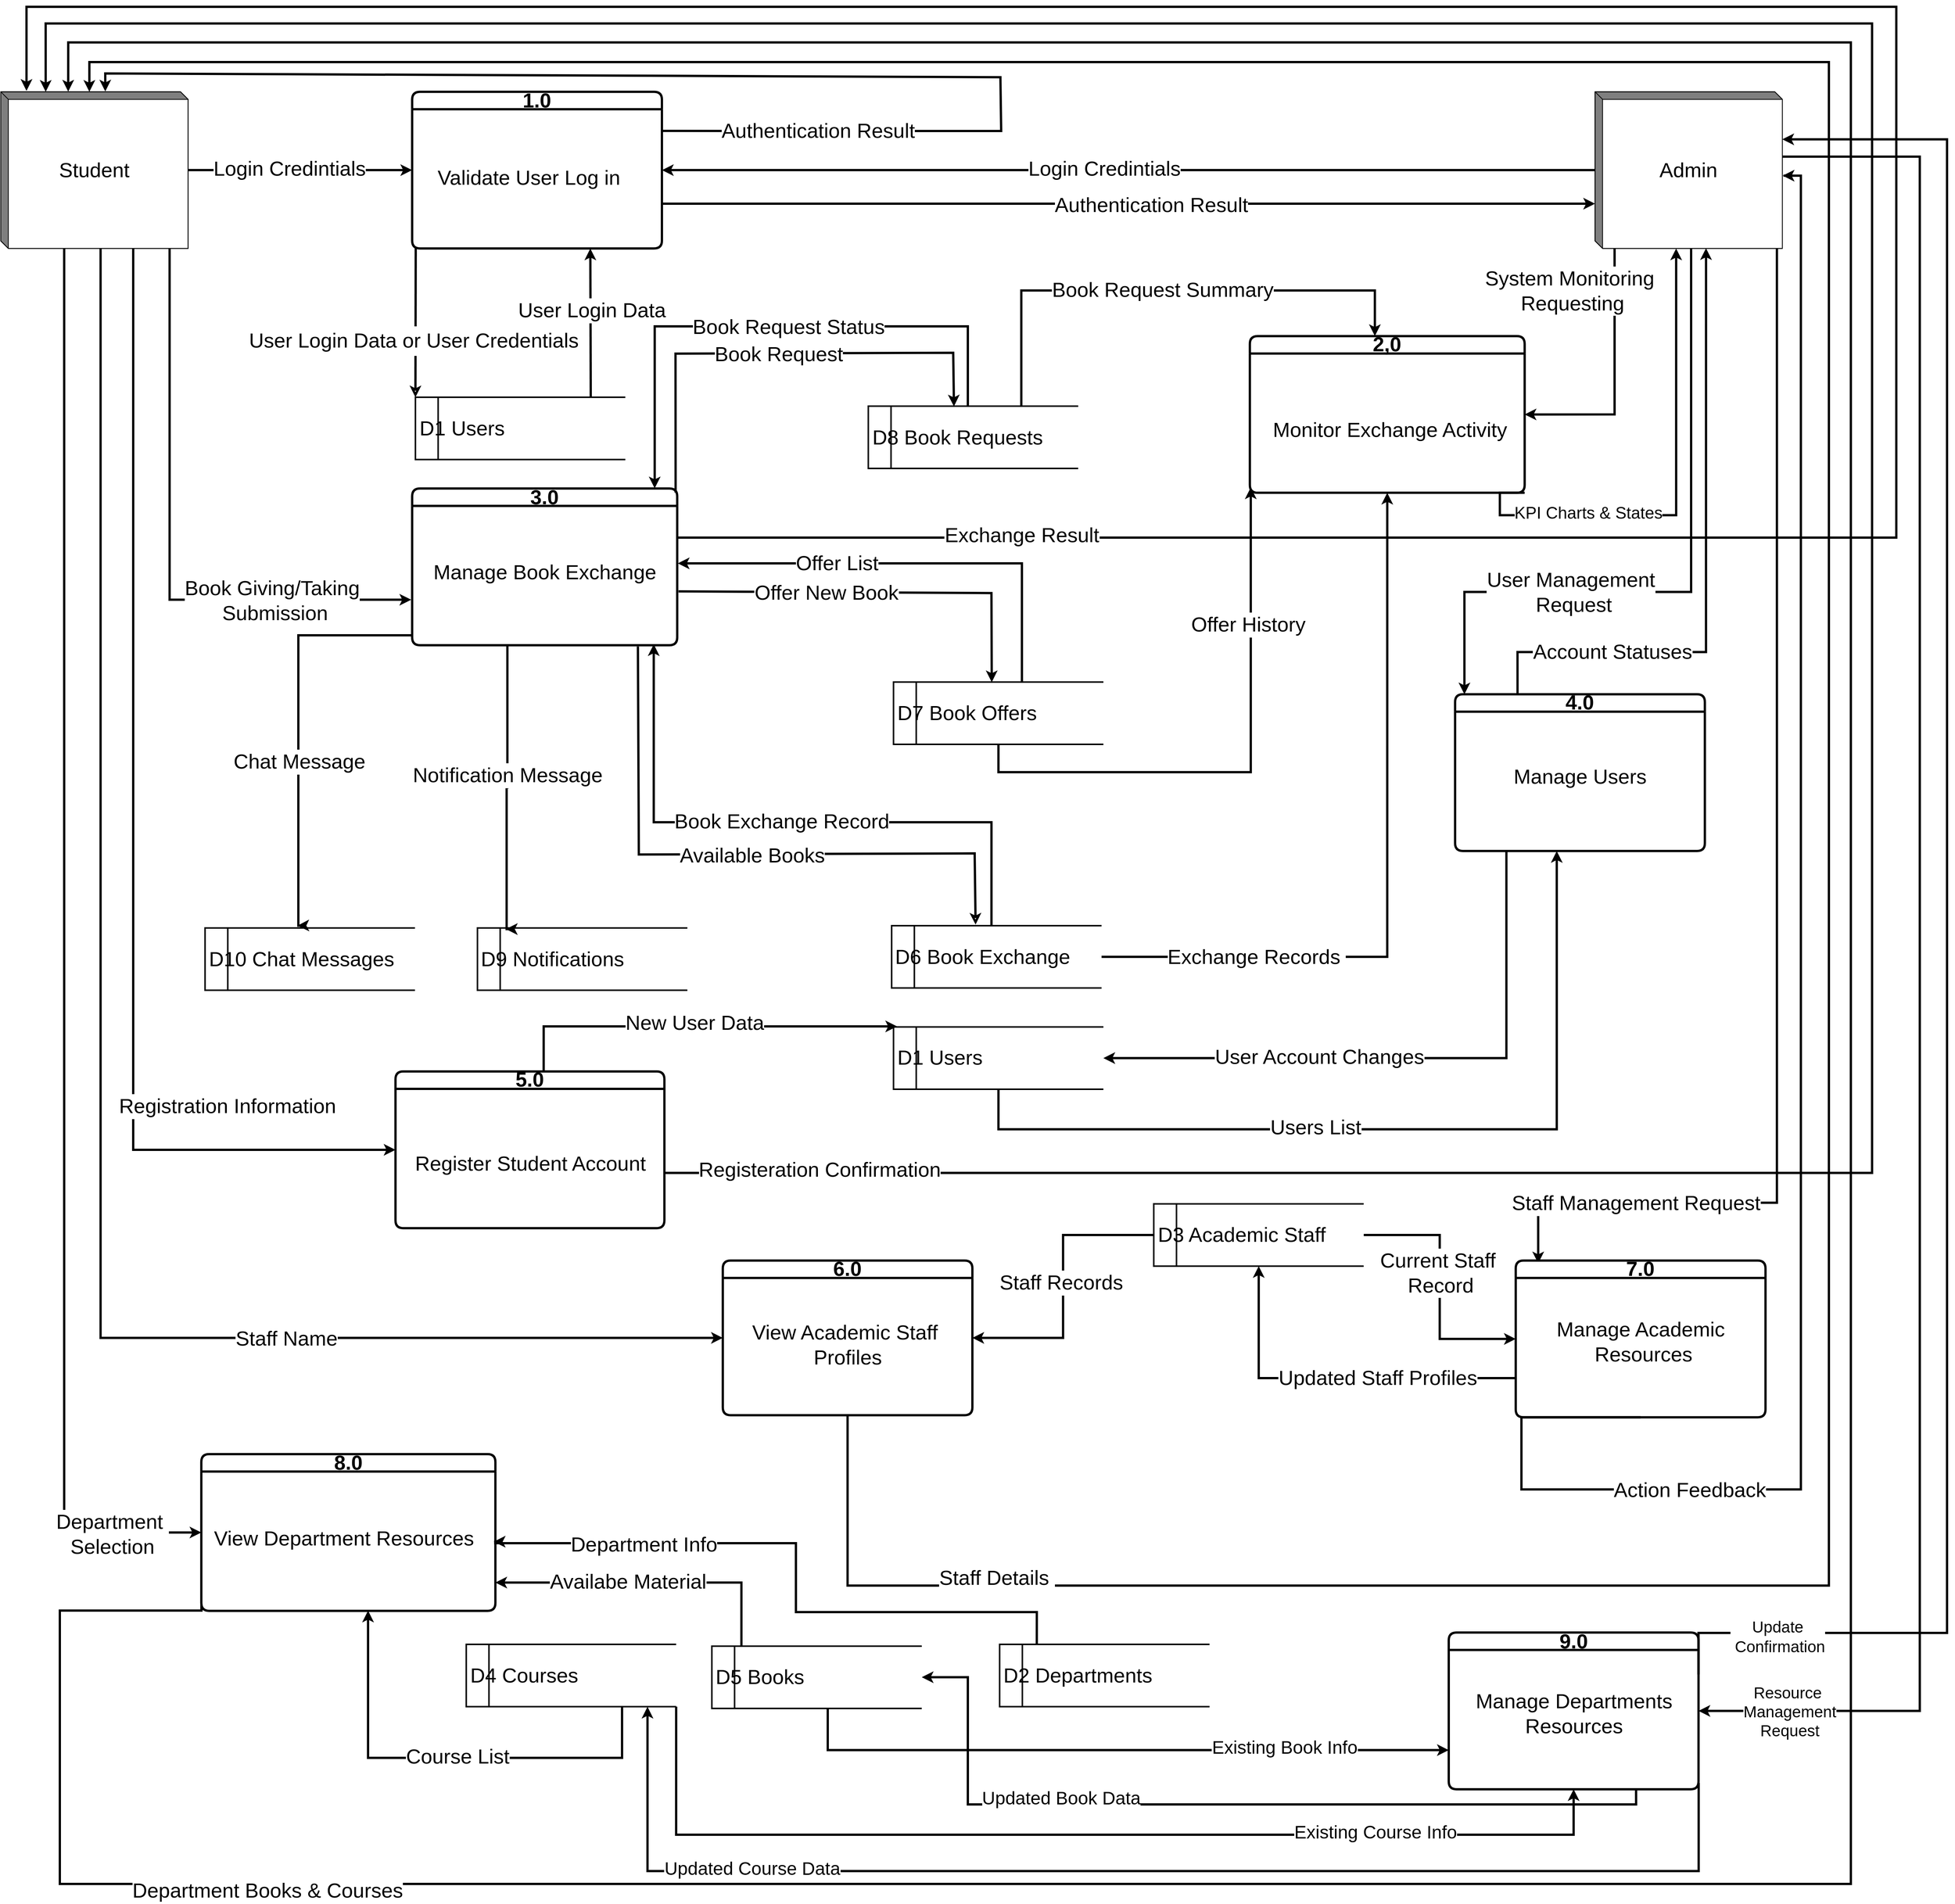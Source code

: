 <mxfile version="26.2.2">
  <diagram name="Page-1" id="icdh6pX9APepNNFhdhNa">
    <mxGraphModel dx="2856" dy="2947" grid="0" gridSize="10" guides="1" tooltips="1" connect="1" arrows="1" fold="1" page="1" pageScale="1" pageWidth="827" pageHeight="1169" math="0" shadow="0">
      <root>
        <mxCell id="0" />
        <mxCell id="1" parent="0" />
        <mxCell id="13" value="D1 Users" style="shape=mxgraph.dfd.dataStoreID;whiteSpace=wrap;html=1;fontSize=27;strokeWidth=2;dashed=0;align=left;spacingLeft=3;points=[[0,0],[0.5,0],[1,0],[0,0.5],[1,0.5],[0,1],[0.5,1],[1,1]];labelPadding=-90;direction=east;noLabel=0;overflow=visible;fillOpacity=100;portConstraint=east;metaEdit=0;" parent="1" vertex="1">
          <mxGeometry x="547.566" y="501.653" width="277.156" height="82.276" as="geometry" />
        </mxCell>
        <mxCell id="14" value="D2 Departments" style="shape=mxgraph.dfd.dataStoreID;whiteSpace=wrap;html=1;fontSize=27;strokeWidth=2;dashed=0;align=left;spacingLeft=3;points=[[0,0],[0.5,0],[1,0],[0,0.5],[1,0.5],[0,1],[0.5,1],[1,1]];labelPadding=-90;direction=east;noLabel=0;overflow=visible;fillOpacity=100;portConstraint=east;metaEdit=0;" parent="1" vertex="1">
          <mxGeometry x="1319.001" y="2148.627" width="277.156" height="82.276" as="geometry" />
        </mxCell>
        <mxCell id="DdZt1cwlgyV9_247WWNm-154" style="edgeStyle=orthogonalEdgeStyle;rounded=0;orthogonalLoop=1;jettySize=auto;html=1;entryX=0;entryY=0.5;entryDx=0;entryDy=0;strokeWidth=3;fontSize=27;" parent="1" source="15" target="10" edge="1">
          <mxGeometry relative="1" as="geometry" />
        </mxCell>
        <mxCell id="DdZt1cwlgyV9_247WWNm-155" value="&lt;font&gt;Current Staff&amp;nbsp;&lt;/font&gt;&lt;div&gt;&lt;font&gt;Record&lt;/font&gt;&lt;/div&gt;" style="edgeLabel;html=1;align=center;verticalAlign=middle;resizable=0;points=[];fontSize=27;" parent="DdZt1cwlgyV9_247WWNm-154" vertex="1" connectable="0">
          <mxGeometry x="-0.109" y="1" relative="1" as="geometry">
            <mxPoint as="offset" />
          </mxGeometry>
        </mxCell>
        <mxCell id="15" value="D3 Academic Staff" style="shape=mxgraph.dfd.dataStoreID;whiteSpace=wrap;html=1;fontSize=27;strokeWidth=2;dashed=0;align=left;spacingLeft=3;points=[[0,0],[0.5,0],[1,0],[0,0.5],[1,0.5],[0,1],[0.5,1],[1,1]];labelPadding=-90;direction=east;noLabel=0;overflow=visible;fillOpacity=100;portConstraint=east;metaEdit=0;" parent="1" vertex="1">
          <mxGeometry x="1522.515" y="1566.821" width="277.156" height="82.276" as="geometry" />
        </mxCell>
        <mxCell id="DdZt1cwlgyV9_247WWNm-175" style="edgeStyle=orthogonalEdgeStyle;rounded=0;orthogonalLoop=1;jettySize=auto;html=1;strokeWidth=3;fontSize=27;" parent="1" source="16" edge="1">
          <mxGeometry relative="1" as="geometry">
            <mxPoint x="485" y="2104" as="targetPoint" />
            <Array as="points">
              <mxPoint x="820.382" y="2298.493" />
              <mxPoint x="484.099" y="2298.493" />
            </Array>
          </mxGeometry>
        </mxCell>
        <mxCell id="DdZt1cwlgyV9_247WWNm-176" value="&lt;font&gt;Course List&lt;/font&gt;" style="edgeLabel;html=1;align=center;verticalAlign=middle;resizable=0;points=[];fontSize=27;" parent="DdZt1cwlgyV9_247WWNm-175" vertex="1" connectable="0">
          <mxGeometry x="-0.06" y="4" relative="1" as="geometry">
            <mxPoint x="-4" y="-6" as="offset" />
          </mxGeometry>
        </mxCell>
        <mxCell id="JcgZLlPzzMyNagXR-Yxn-27" style="edgeStyle=orthogonalEdgeStyle;rounded=0;orthogonalLoop=1;jettySize=auto;html=1;exitX=1;exitY=1;exitDx=0;exitDy=0;entryX=0.5;entryY=1;entryDx=0;entryDy=0;strokeWidth=3;" edge="1" parent="1" source="16" target="JcgZLlPzzMyNagXR-Yxn-17">
          <mxGeometry relative="1" as="geometry">
            <Array as="points">
              <mxPoint x="892" y="2400" />
              <mxPoint x="2077" y="2400" />
            </Array>
          </mxGeometry>
        </mxCell>
        <mxCell id="JcgZLlPzzMyNagXR-Yxn-29" value="&lt;font style=&quot;font-size: 24px;&quot;&gt;Existing Course Info&lt;/font&gt;" style="edgeLabel;html=1;align=center;verticalAlign=middle;resizable=0;points=[];" vertex="1" connectable="0" parent="JcgZLlPzzMyNagXR-Yxn-27">
          <mxGeometry x="0.544" y="3" relative="1" as="geometry">
            <mxPoint as="offset" />
          </mxGeometry>
        </mxCell>
        <mxCell id="16" value="D4 Courses" style="shape=mxgraph.dfd.dataStoreID;whiteSpace=wrap;html=1;fontSize=27;strokeWidth=2;dashed=0;align=left;spacingLeft=3;points=[[0,0],[0.5,0],[1,0],[0,0.5],[1,0.5],[0,1],[0.5,1],[1,1]];labelPadding=-90;direction=east;noLabel=0;overflow=visible;fillOpacity=100;portConstraint=east;metaEdit=0;" parent="1" vertex="1">
          <mxGeometry x="614.675" y="2148.63" width="277.156" height="82.276" as="geometry" />
        </mxCell>
        <mxCell id="JcgZLlPzzMyNagXR-Yxn-25" style="edgeStyle=orthogonalEdgeStyle;rounded=0;orthogonalLoop=1;jettySize=auto;html=1;entryX=0;entryY=0.75;entryDx=0;entryDy=0;strokeWidth=3;" edge="1" parent="1" source="17" target="JcgZLlPzzMyNagXR-Yxn-17">
          <mxGeometry relative="1" as="geometry">
            <Array as="points">
              <mxPoint x="1092" y="2288" />
            </Array>
          </mxGeometry>
        </mxCell>
        <mxCell id="JcgZLlPzzMyNagXR-Yxn-30" value="&lt;font style=&quot;font-size: 24px;&quot;&gt;Existing Book Info&lt;/font&gt;" style="edgeLabel;html=1;align=center;verticalAlign=middle;resizable=0;points=[];" vertex="1" connectable="0" parent="JcgZLlPzzMyNagXR-Yxn-25">
          <mxGeometry x="0.504" y="3" relative="1" as="geometry">
            <mxPoint as="offset" />
          </mxGeometry>
        </mxCell>
        <mxCell id="17" value="D5 Books" style="shape=mxgraph.dfd.dataStoreID;whiteSpace=wrap;html=1;fontSize=27;strokeWidth=2;dashed=0;align=left;spacingLeft=3;points=[[0,0],[0.5,0],[1,0],[0,0.5],[1,0.5],[0,1],[0.5,1],[1,1]];labelPadding=-90;direction=east;noLabel=0;overflow=visible;fillOpacity=100;portConstraint=east;metaEdit=0;" parent="1" vertex="1">
          <mxGeometry x="939.003" y="2151.0" width="277.156" height="82.276" as="geometry" />
        </mxCell>
        <mxCell id="myy8Ru6dyto0Jvm3p5WP-34" value="D9 Notifications" style="shape=mxgraph.dfd.dataStoreID;whiteSpace=wrap;html=1;fontSize=27;strokeWidth=2;dashed=0;align=left;spacingLeft=3;points=[[0,0],[0.5,0],[1,0],[0,0.5],[1,0.5],[0,1],[0.5,1],[1,1]];labelPadding=-90;direction=east;noLabel=0;overflow=visible;fillOpacity=100;portConstraint=east;metaEdit=0;" parent="1" vertex="1">
          <mxGeometry x="629.457" y="1202.465" width="277.156" height="82.276" as="geometry" />
        </mxCell>
        <mxCell id="DdZt1cwlgyV9_247WWNm-74" style="edgeStyle=orthogonalEdgeStyle;rounded=0;orthogonalLoop=1;jettySize=auto;html=1;strokeWidth=3;fontSize=27;" parent="1" source="myy8Ru6dyto0Jvm3p5WP-35" edge="1">
          <mxGeometry relative="1" as="geometry">
            <mxPoint x="1650.618" y="620.659" as="targetPoint" />
            <Array as="points">
              <mxPoint x="1318.031" y="996.776" />
              <mxPoint x="1650.618" y="996.776" />
              <mxPoint x="1650.618" y="628.005" />
            </Array>
          </mxGeometry>
        </mxCell>
        <mxCell id="DdZt1cwlgyV9_247WWNm-121" value="&lt;font&gt;Offer History&lt;/font&gt;" style="edgeLabel;html=1;align=center;verticalAlign=middle;resizable=0;points=[];fontSize=27;" parent="DdZt1cwlgyV9_247WWNm-74" vertex="1" connectable="0">
          <mxGeometry x="0.514" y="4" relative="1" as="geometry">
            <mxPoint as="offset" />
          </mxGeometry>
        </mxCell>
        <mxCell id="DdZt1cwlgyV9_247WWNm-116" style="edgeStyle=orthogonalEdgeStyle;rounded=0;orthogonalLoop=1;jettySize=auto;html=1;strokeWidth=3;fontSize=27;" parent="1" edge="1">
          <mxGeometry relative="1" as="geometry">
            <mxPoint x="1348.414" y="882.182" as="sourcePoint" />
            <mxPoint x="894" y="721" as="targetPoint" />
            <Array as="points">
              <mxPoint x="1348" y="721" />
            </Array>
          </mxGeometry>
        </mxCell>
        <mxCell id="DdZt1cwlgyV9_247WWNm-117" value="&lt;font&gt;Offer List&lt;/font&gt;" style="edgeLabel;html=1;align=center;verticalAlign=middle;resizable=0;points=[];fontSize=27;" parent="DdZt1cwlgyV9_247WWNm-116" vertex="1" connectable="0">
          <mxGeometry x="0.446" relative="1" as="geometry">
            <mxPoint x="39" as="offset" />
          </mxGeometry>
        </mxCell>
        <mxCell id="myy8Ru6dyto0Jvm3p5WP-35" value="D7 Book Offers" style="shape=mxgraph.dfd.dataStoreID;whiteSpace=wrap;html=1;fontSize=27;strokeWidth=2;dashed=0;align=left;spacingLeft=3;points=[[0,0],[0.5,0],[1,0],[0,0.5],[1,0.5],[0,1],[0.5,1],[1,1]];labelPadding=-90;direction=east;noLabel=0;overflow=visible;fillOpacity=100;portConstraint=east;metaEdit=0;" parent="1" vertex="1">
          <mxGeometry x="1178.842" y="877.774" width="277.156" height="82.276" as="geometry" />
        </mxCell>
        <mxCell id="DdZt1cwlgyV9_247WWNm-122" style="edgeStyle=orthogonalEdgeStyle;rounded=0;orthogonalLoop=1;jettySize=auto;html=1;strokeWidth=3;fontSize=27;" parent="1" source="myy8Ru6dyto0Jvm3p5WP-36" target="12" edge="1">
          <mxGeometry relative="1" as="geometry">
            <mxPoint x="1651.111" y="554.538" as="targetPoint" />
            <Array as="points">
              <mxPoint x="1347.594" y="360.61" />
              <mxPoint x="1814.448" y="360.61" />
            </Array>
          </mxGeometry>
        </mxCell>
        <mxCell id="DdZt1cwlgyV9_247WWNm-123" value="&lt;font&gt;Book Request Summary&lt;/font&gt;" style="edgeLabel;html=1;align=center;verticalAlign=middle;resizable=0;points=[];fontSize=27;" parent="DdZt1cwlgyV9_247WWNm-122" vertex="1" connectable="0">
          <mxGeometry x="-0.148" y="1" relative="1" as="geometry">
            <mxPoint x="49" as="offset" />
          </mxGeometry>
        </mxCell>
        <mxCell id="myy8Ru6dyto0Jvm3p5WP-36" value="D8 Book Requests" style="shape=mxgraph.dfd.dataStoreID;whiteSpace=wrap;html=1;fontSize=27;strokeWidth=2;dashed=0;align=left;spacingLeft=3;points=[[0,0],[0.5,0],[1,0],[0,0.5],[1,0.5],[0,1],[0.5,1],[1,1]];labelPadding=-90;direction=east;noLabel=0;overflow=visible;fillOpacity=100;portConstraint=east;metaEdit=0;" parent="1" vertex="1">
          <mxGeometry x="1145.583" y="513.4" width="277.156" height="82.276" as="geometry" />
        </mxCell>
        <mxCell id="DdZt1cwlgyV9_247WWNm-108" style="edgeStyle=orthogonalEdgeStyle;rounded=0;orthogonalLoop=1;jettySize=auto;html=1;entryX=0.5;entryY=1;entryDx=0;entryDy=0;strokeWidth=3;fontSize=27;" parent="1" source="myy8Ru6dyto0Jvm3p5WP-37" target="12" edge="1">
          <mxGeometry relative="1" as="geometry" />
        </mxCell>
        <mxCell id="DdZt1cwlgyV9_247WWNm-120" value="&lt;font&gt;Exchange Records&amp;nbsp;&lt;/font&gt;" style="edgeLabel;html=1;align=center;verticalAlign=middle;resizable=0;points=[];fontSize=27;" parent="DdZt1cwlgyV9_247WWNm-108" vertex="1" connectable="0">
          <mxGeometry x="-0.63" y="-1" relative="1" as="geometry">
            <mxPoint x="21" y="-1" as="offset" />
          </mxGeometry>
        </mxCell>
        <mxCell id="DdZt1cwlgyV9_247WWNm-114" style="edgeStyle=orthogonalEdgeStyle;rounded=0;orthogonalLoop=1;jettySize=auto;html=1;strokeWidth=3;fontSize=27;" parent="1" source="myy8Ru6dyto0Jvm3p5WP-37" edge="1">
          <mxGeometry relative="1" as="geometry">
            <mxPoint x="862.263" y="827.817" as="targetPoint" />
            <Array as="points">
              <mxPoint x="1308.176" y="1062.89" />
              <mxPoint x="862.263" y="1062.89" />
              <mxPoint x="862.263" y="830.756" />
            </Array>
          </mxGeometry>
        </mxCell>
        <mxCell id="DdZt1cwlgyV9_247WWNm-115" value="&lt;font&gt;Book Exchange Record&lt;/font&gt;" style="edgeLabel;html=1;align=center;verticalAlign=middle;resizable=0;points=[];fontSize=27;" parent="DdZt1cwlgyV9_247WWNm-114" vertex="1" connectable="0">
          <mxGeometry x="0.294" y="-2" relative="1" as="geometry">
            <mxPoint x="115" y="1" as="offset" />
          </mxGeometry>
        </mxCell>
        <mxCell id="myy8Ru6dyto0Jvm3p5WP-37" value="D6 Book Exchange" style="shape=mxgraph.dfd.dataStoreID;whiteSpace=wrap;html=1;fontSize=27;strokeWidth=2;dashed=0;align=left;spacingLeft=3;points=[[0,0],[0.5,0],[1,0],[0,0.5],[1,0.5],[0,1],[0.5,1],[1,1]];labelPadding=-90;direction=east;noLabel=0;overflow=visible;fillOpacity=100;portConstraint=east;metaEdit=0;" parent="1" vertex="1">
          <mxGeometry x="1176.378" y="1199.523" width="277.156" height="82.276" as="geometry" />
        </mxCell>
        <mxCell id="myy8Ru6dyto0Jvm3p5WP-38" value="&lt;font&gt;D10&lt;/font&gt; Chat Messages" style="shape=mxgraph.dfd.dataStoreID;whiteSpace=wrap;html=1;fontSize=27;strokeWidth=2;dashed=0;align=left;spacingLeft=3;points=[[0,0],[0.5,0],[1,0],[0,0.5],[1,0.5],[0,1],[0.5,1],[1,1]];labelPadding=-90;direction=east;noLabel=0;overflow=visible;fillOpacity=100;portConstraint=east;metaEdit=0;" parent="1" vertex="1">
          <mxGeometry x="269.77" y="1202.465" width="277.156" height="82.276" as="geometry" />
        </mxCell>
        <mxCell id="DdZt1cwlgyV9_247WWNm-17" style="edgeStyle=orthogonalEdgeStyle;rounded=0;orthogonalLoop=1;jettySize=auto;html=1;entryX=0;entryY=0.5;entryDx=0;entryDy=0;strokeWidth=3;fontSize=27;" parent="1" source="2" target="4" edge="1">
          <mxGeometry relative="1" as="geometry" />
        </mxCell>
        <mxCell id="DdZt1cwlgyV9_247WWNm-18" value="&lt;font&gt;Login Credintials&lt;/font&gt;" style="edgeLabel;html=1;align=center;verticalAlign=middle;resizable=0;points=[];fontSize=27;" parent="DdZt1cwlgyV9_247WWNm-17" vertex="1" connectable="0">
          <mxGeometry x="-0.091" y="2" relative="1" as="geometry">
            <mxPoint x="-1" as="offset" />
          </mxGeometry>
        </mxCell>
        <mxCell id="DdZt1cwlgyV9_247WWNm-57" style="edgeStyle=orthogonalEdgeStyle;rounded=0;orthogonalLoop=1;jettySize=auto;html=1;strokeWidth=3;fontSize=27;" parent="1" source="2" edge="1">
          <mxGeometry relative="1" as="geometry">
            <mxPoint x="541.994" y="769.049" as="targetPoint" />
            <Array as="points">
              <mxPoint x="222.957" y="769.049" />
            </Array>
          </mxGeometry>
        </mxCell>
        <mxCell id="DdZt1cwlgyV9_247WWNm-58" value="&lt;font&gt;Book Giving/Taking&lt;/font&gt;&lt;div&gt;&lt;font&gt;&amp;nbsp;Submission&lt;/font&gt;&lt;/div&gt;" style="edgeLabel;html=1;align=center;verticalAlign=middle;resizable=0;points=[];fontSize=27;" parent="DdZt1cwlgyV9_247WWNm-57" vertex="1" connectable="0">
          <mxGeometry x="0.307" y="-2" relative="1" as="geometry">
            <mxPoint x="87" y="-1" as="offset" />
          </mxGeometry>
        </mxCell>
        <mxCell id="DdZt1cwlgyV9_247WWNm-90" style="edgeStyle=orthogonalEdgeStyle;rounded=0;orthogonalLoop=1;jettySize=auto;html=1;entryX=0;entryY=0.5;entryDx=0;entryDy=0;strokeWidth=3;fontSize=27;" parent="1" source="2" target="5" edge="1">
          <mxGeometry relative="1" as="geometry">
            <Array as="points">
              <mxPoint x="174.916" y="1494.837" />
            </Array>
          </mxGeometry>
        </mxCell>
        <mxCell id="DdZt1cwlgyV9_247WWNm-91" value="&lt;font&gt;Registration Information&lt;/font&gt;" style="edgeLabel;html=1;align=center;verticalAlign=middle;resizable=0;points=[];fontSize=27;" parent="DdZt1cwlgyV9_247WWNm-90" vertex="1" connectable="0">
          <mxGeometry x="0.418" y="-3" relative="1" as="geometry">
            <mxPoint x="127" y="43" as="offset" />
          </mxGeometry>
        </mxCell>
        <mxCell id="DdZt1cwlgyV9_247WWNm-145" style="edgeStyle=orthogonalEdgeStyle;rounded=0;orthogonalLoop=1;jettySize=auto;html=1;entryX=0;entryY=0.5;entryDx=0;entryDy=0;strokeWidth=3;fontSize=27;" parent="1" source="2" target="8" edge="1">
          <mxGeometry relative="1" as="geometry">
            <Array as="points">
              <mxPoint x="131.803" y="1744.602" />
            </Array>
          </mxGeometry>
        </mxCell>
        <mxCell id="DdZt1cwlgyV9_247WWNm-146" value="&lt;font&gt;Staff Name&lt;/font&gt;" style="edgeLabel;html=1;align=center;verticalAlign=middle;resizable=0;points=[];fontSize=27;" parent="DdZt1cwlgyV9_247WWNm-145" vertex="1" connectable="0">
          <mxGeometry x="0.49" y="-1" relative="1" as="geometry">
            <mxPoint as="offset" />
          </mxGeometry>
        </mxCell>
        <mxCell id="DdZt1cwlgyV9_247WWNm-167" style="edgeStyle=orthogonalEdgeStyle;rounded=0;orthogonalLoop=1;jettySize=auto;html=1;entryX=0;entryY=0.5;entryDx=0;entryDy=0;strokeWidth=3;fontSize=27;" parent="1" source="2" target="7" edge="1">
          <mxGeometry relative="1" as="geometry">
            <Array as="points">
              <mxPoint x="83.763" y="2000.244" />
            </Array>
          </mxGeometry>
        </mxCell>
        <mxCell id="DdZt1cwlgyV9_247WWNm-169" value="&lt;font&gt;Department&amp;nbsp;&lt;/font&gt;&lt;div&gt;&lt;font&gt;Selection&lt;/font&gt;&lt;/div&gt;" style="edgeLabel;html=1;align=center;verticalAlign=middle;resizable=0;points=[];fontSize=27;" parent="DdZt1cwlgyV9_247WWNm-167" vertex="1" connectable="0">
          <mxGeometry x="0.874" y="-2" relative="1" as="geometry">
            <mxPoint as="offset" />
          </mxGeometry>
        </mxCell>
        <mxCell id="2" value="&lt;font&gt;Student&lt;/font&gt;" style="shape=mxgraph.dfd.externalEntity;whiteSpace=wrap;html=1;fontSize=27;dashed=0;" parent="1" vertex="1">
          <mxGeometry y="98.196" width="247.366" height="206.966" as="geometry" />
        </mxCell>
        <mxCell id="DdZt1cwlgyV9_247WWNm-20" style="edgeStyle=orthogonalEdgeStyle;rounded=0;orthogonalLoop=1;jettySize=auto;html=1;entryX=1;entryY=0.5;entryDx=0;entryDy=0;strokeWidth=3;fontSize=27;" parent="1" source="3" target="4" edge="1">
          <mxGeometry relative="1" as="geometry" />
        </mxCell>
        <mxCell id="DdZt1cwlgyV9_247WWNm-21" value="&lt;font&gt;Login Credintials&lt;/font&gt;" style="edgeLabel;html=1;align=center;verticalAlign=middle;resizable=0;points=[];fontSize=27;" parent="DdZt1cwlgyV9_247WWNm-20" vertex="1" connectable="0">
          <mxGeometry x="0.05" y="-2" relative="1" as="geometry">
            <mxPoint x="-1" as="offset" />
          </mxGeometry>
        </mxCell>
        <mxCell id="DdZt1cwlgyV9_247WWNm-72" style="edgeStyle=orthogonalEdgeStyle;rounded=0;orthogonalLoop=1;jettySize=auto;html=1;entryX=1;entryY=0.5;entryDx=0;entryDy=0;strokeWidth=3;fontSize=27;" parent="1" source="3" target="12" edge="1">
          <mxGeometry relative="1" as="geometry">
            <Array as="points">
              <mxPoint x="2131.022" y="523.691" />
            </Array>
          </mxGeometry>
        </mxCell>
        <mxCell id="DdZt1cwlgyV9_247WWNm-78" value="&lt;font&gt;System Monitoring&amp;nbsp;&lt;/font&gt;&lt;div&gt;&lt;font&gt;Requesting&lt;/font&gt;&lt;/div&gt;" style="edgeLabel;html=1;align=center;verticalAlign=middle;resizable=0;points=[];fontSize=27;" parent="DdZt1cwlgyV9_247WWNm-72" vertex="1" connectable="0">
          <mxGeometry x="0.607" y="1" relative="1" as="geometry">
            <mxPoint x="-4" y="-165" as="offset" />
          </mxGeometry>
        </mxCell>
        <mxCell id="DdZt1cwlgyV9_247WWNm-136" style="edgeStyle=orthogonalEdgeStyle;rounded=0;orthogonalLoop=1;jettySize=auto;html=1;strokeWidth=3;fontSize=27;" parent="1" source="3" target="11" edge="1">
          <mxGeometry relative="1" as="geometry">
            <Array as="points">
              <mxPoint x="2232.03" y="758.764" />
              <mxPoint x="1932.701" y="758.764" />
            </Array>
          </mxGeometry>
        </mxCell>
        <mxCell id="DdZt1cwlgyV9_247WWNm-137" value="&lt;font&gt;User Management&lt;/font&gt;&lt;div&gt;&lt;font&gt;&amp;nbsp;Request&lt;/font&gt;&lt;/div&gt;" style="edgeLabel;html=1;align=center;verticalAlign=middle;resizable=0;points=[];fontSize=27;" parent="DdZt1cwlgyV9_247WWNm-136" vertex="1" connectable="0">
          <mxGeometry x="0.543" y="-3" relative="1" as="geometry">
            <mxPoint x="72" y="3" as="offset" />
          </mxGeometry>
        </mxCell>
        <mxCell id="DdZt1cwlgyV9_247WWNm-152" style="edgeStyle=orthogonalEdgeStyle;rounded=0;orthogonalLoop=1;jettySize=auto;html=1;entryX=0.09;entryY=0.018;entryDx=0;entryDy=0;strokeWidth=3;entryPerimeter=0;fontSize=27;" parent="1" source="3" target="10" edge="1">
          <mxGeometry relative="1" as="geometry">
            <Array as="points">
              <mxPoint x="2345.356" y="1565.359" />
              <mxPoint x="2030.014" y="1565.359" />
            </Array>
          </mxGeometry>
        </mxCell>
        <mxCell id="DdZt1cwlgyV9_247WWNm-153" value="&lt;font&gt;Staff Management Request&lt;/font&gt;" style="edgeLabel;html=1;align=center;verticalAlign=middle;resizable=0;points=[];fontSize=27;" parent="DdZt1cwlgyV9_247WWNm-152" vertex="1" connectable="0">
          <mxGeometry x="0.874" y="-1" relative="1" as="geometry">
            <mxPoint x="105" y="1" as="offset" />
          </mxGeometry>
        </mxCell>
        <mxCell id="JcgZLlPzzMyNagXR-Yxn-20" style="edgeStyle=orthogonalEdgeStyle;rounded=0;orthogonalLoop=1;jettySize=auto;html=1;exitX=1.001;exitY=0.414;exitDx=0;exitDy=0;exitPerimeter=0;entryX=1;entryY=0.5;entryDx=0;entryDy=0;strokeWidth=3;" edge="1" parent="1" source="3" target="JcgZLlPzzMyNagXR-Yxn-17">
          <mxGeometry relative="1" as="geometry">
            <Array as="points">
              <mxPoint x="2534" y="184" />
              <mxPoint x="2534" y="2237" />
            </Array>
          </mxGeometry>
        </mxCell>
        <mxCell id="JcgZLlPzzMyNagXR-Yxn-21" value="&lt;font style=&quot;font-size: 21px;&quot;&gt;Resource&amp;nbsp;&lt;/font&gt;&lt;div&gt;&lt;font style=&quot;font-size: 21px;&quot;&gt;Management&lt;/font&gt;&lt;/div&gt;&lt;div&gt;&lt;font style=&quot;font-size: 21px;&quot;&gt;Request&lt;/font&gt;&lt;/div&gt;" style="edgeLabel;html=1;align=center;verticalAlign=middle;resizable=0;points=[];" vertex="1" connectable="0" parent="JcgZLlPzzMyNagXR-Yxn-20">
          <mxGeometry x="0.891" y="4" relative="1" as="geometry">
            <mxPoint x="-18" y="-4" as="offset" />
          </mxGeometry>
        </mxCell>
        <mxCell id="3" value="&lt;font&gt;Admin&lt;/font&gt;" style="shape=mxgraph.dfd.externalEntity;whiteSpace=wrap;html=1;fontSize=27;dashed=0;" parent="1" vertex="1">
          <mxGeometry x="2105.154" y="98.191" width="247.366" height="206.966" as="geometry" />
        </mxCell>
        <mxCell id="4" value="1.0" style="shape=swimlane;rounded=1;whiteSpace=wrap;html=1;fontStyle=1;startSize=23;fontSize=27;strokeWidth=3;" parent="1" vertex="1">
          <mxGeometry x="543.228" y="98.195" width="329.822" height="206.966" as="geometry" />
        </mxCell>
        <mxCell id="DdZt1cwlgyV9_247WWNm-23" value="&lt;font&gt;Validate User Log in&lt;/font&gt;" style="text;html=1;align=center;verticalAlign=middle;resizable=0;points=[];autosize=1;strokeColor=none;fillColor=none;fontSize=27;" parent="4" vertex="1">
          <mxGeometry x="24.022" y="92.202" width="259" height="44" as="geometry" />
        </mxCell>
        <mxCell id="5" value="5.0" style="shape=swimlane;rounded=1;whiteSpace=wrap;html=1;fontStyle=1;startSize=23;fontSize=27;strokeWidth=3;" parent="1" vertex="1">
          <mxGeometry x="521.228" y="1391.996" width="355.081" height="206.966" as="geometry" />
        </mxCell>
        <mxCell id="DdZt1cwlgyV9_247WWNm-89" value="&lt;font&gt;Register Student Account&lt;/font&gt;" style="text;html=1;align=center;verticalAlign=middle;resizable=0;points=[];autosize=1;strokeColor=none;fillColor=none;fontSize=27;" parent="5" vertex="1">
          <mxGeometry x="16.041" y="100.003" width="323" height="44" as="geometry" />
        </mxCell>
        <mxCell id="7" value="8.0" style="shape=swimlane;rounded=1;whiteSpace=wrap;html=1;fontStyle=1;startSize=23;fontSize=27;strokeWidth=3;" parent="1" vertex="1">
          <mxGeometry x="264.84" y="1897.396" width="388.307" height="206.966" as="geometry" />
        </mxCell>
        <mxCell id="DdZt1cwlgyV9_247WWNm-48" value="&lt;span style=&quot;text-wrap-mode: wrap;&quot;&gt;&lt;font&gt;&amp;nbsp;View Department Resources&lt;/font&gt;&lt;/span&gt;" style="text;html=1;align=center;verticalAlign=middle;resizable=0;points=[];autosize=1;strokeColor=none;fillColor=none;fontSize=27;" parent="7" vertex="1">
          <mxGeometry x="-0.003" y="89.603" width="369" height="44" as="geometry" />
        </mxCell>
        <mxCell id="DdZt1cwlgyV9_247WWNm-147" style="edgeStyle=orthogonalEdgeStyle;rounded=0;orthogonalLoop=1;jettySize=auto;html=1;strokeWidth=3;exitX=0;exitY=0.5;exitDx=0;exitDy=0;fontSize=27;" parent="1" source="15" target="8" edge="1">
          <mxGeometry relative="1" as="geometry" />
        </mxCell>
        <mxCell id="DdZt1cwlgyV9_247WWNm-148" value="&lt;font&gt;Staff Records&lt;/font&gt;" style="edgeLabel;html=1;align=center;verticalAlign=middle;resizable=0;points=[];fontSize=27;" parent="DdZt1cwlgyV9_247WWNm-147" vertex="1" connectable="0">
          <mxGeometry x="-0.025" y="-4" relative="1" as="geometry">
            <mxPoint x="1" as="offset" />
          </mxGeometry>
        </mxCell>
        <mxCell id="8" value="6.0" style="shape=swimlane;rounded=1;whiteSpace=wrap;html=1;fontStyle=1;startSize=23;fontSize=27;container=0;strokeWidth=3;" parent="1" vertex="1">
          <mxGeometry x="953.42" y="1641.76" width="329.58" height="204.24" as="geometry" />
        </mxCell>
        <mxCell id="DdZt1cwlgyV9_247WWNm-53" value="&lt;font&gt;View Academic Staff&amp;nbsp;&lt;/font&gt;&lt;div&gt;&lt;span&gt;Profiles&lt;/span&gt;&lt;/div&gt;" style="text;html=1;align=center;verticalAlign=middle;resizable=0;points=[];autosize=1;strokeColor=none;fillColor=none;fontSize=27;" parent="8" vertex="1">
          <mxGeometry x="29.286" y="73.238" width="271" height="77" as="geometry" />
        </mxCell>
        <mxCell id="DdZt1cwlgyV9_247WWNm-95" style="edgeStyle=orthogonalEdgeStyle;rounded=0;orthogonalLoop=1;jettySize=auto;html=1;strokeWidth=3;fontSize=27;" parent="1" source="9" edge="1">
          <mxGeometry relative="1" as="geometry">
            <mxPoint x="391.714" y="1199.526" as="targetPoint" />
            <Array as="points">
              <mxPoint x="392.946" y="816.063" />
              <mxPoint x="392.946" y="1199.526" />
            </Array>
          </mxGeometry>
        </mxCell>
        <mxCell id="DdZt1cwlgyV9_247WWNm-96" value="&lt;font&gt;Chat Message&lt;/font&gt;" style="edgeLabel;html=1;align=center;verticalAlign=middle;resizable=0;points=[];fontSize=27;" parent="DdZt1cwlgyV9_247WWNm-95" vertex="1" connectable="0">
          <mxGeometry x="0.188" y="1" relative="1" as="geometry">
            <mxPoint y="-1" as="offset" />
          </mxGeometry>
        </mxCell>
        <mxCell id="9" value="3.0" style="shape=swimlane;rounded=1;whiteSpace=wrap;html=1;fontStyle=1;startSize=23;fontSize=27;strokeWidth=3;" parent="1" vertex="1">
          <mxGeometry x="543.229" y="622.128" width="350.008" height="206.966" as="geometry" />
        </mxCell>
        <mxCell id="DdZt1cwlgyV9_247WWNm-56" value="&lt;font&gt;Manage Book Exchange&lt;/font&gt;" style="text;html=1;align=center;verticalAlign=middle;resizable=0;points=[];autosize=1;strokeColor=none;fillColor=none;fontSize=27;" parent="9" vertex="1">
          <mxGeometry x="19.008" y="88.87" width="312" height="44" as="geometry" />
        </mxCell>
        <mxCell id="DdZt1cwlgyV9_247WWNm-156" style="edgeStyle=orthogonalEdgeStyle;rounded=0;orthogonalLoop=1;jettySize=auto;html=1;exitX=0;exitY=0.75;exitDx=0;exitDy=0;entryX=0.5;entryY=1;entryDx=0;entryDy=0;strokeWidth=3;fontSize=27;" parent="1" source="10" target="15" edge="1">
          <mxGeometry relative="1" as="geometry" />
        </mxCell>
        <mxCell id="DdZt1cwlgyV9_247WWNm-157" value="&lt;font&gt;Updated Staff Profiles&lt;/font&gt;" style="edgeLabel;html=1;align=center;verticalAlign=middle;resizable=0;points=[];fontSize=27;" parent="DdZt1cwlgyV9_247WWNm-156" vertex="1" connectable="0">
          <mxGeometry x="-0.268" y="3" relative="1" as="geometry">
            <mxPoint x="-4" y="-3" as="offset" />
          </mxGeometry>
        </mxCell>
        <mxCell id="10" value="7.0" style="shape=swimlane;rounded=1;whiteSpace=wrap;html=1;fontStyle=1;startSize=23;fontSize=27;strokeWidth=3;" parent="1" vertex="1">
          <mxGeometry x="2000.454" y="1641.761" width="329.822" height="206.966" as="geometry" />
        </mxCell>
        <mxCell id="DdZt1cwlgyV9_247WWNm-151" value="&lt;font&gt;Manage Academic&lt;/font&gt;&lt;div&gt;&lt;font&gt;&amp;nbsp;Resources&lt;/font&gt;&lt;/div&gt;" style="text;html=1;align=center;verticalAlign=middle;resizable=0;points=[];autosize=1;strokeColor=none;fillColor=none;fontSize=27;" parent="10" vertex="1">
          <mxGeometry x="44.912" y="68.451" width="240" height="77" as="geometry" />
        </mxCell>
        <mxCell id="DdZt1cwlgyV9_247WWNm-138" style="edgeStyle=orthogonalEdgeStyle;rounded=0;orthogonalLoop=1;jettySize=auto;html=1;strokeWidth=3;fontSize=27;" parent="1" source="11" target="DdZt1cwlgyV9_247WWNm-92" edge="1">
          <mxGeometry relative="1" as="geometry">
            <Array as="points">
              <mxPoint x="1988.133" y="1374.362" />
            </Array>
          </mxGeometry>
        </mxCell>
        <mxCell id="DdZt1cwlgyV9_247WWNm-140" value="&lt;font&gt;User Account Changes&lt;/font&gt;" style="edgeLabel;html=1;align=center;verticalAlign=middle;resizable=0;points=[];fontSize=27;" parent="DdZt1cwlgyV9_247WWNm-138" vertex="1" connectable="0">
          <mxGeometry x="0.292" y="-2" relative="1" as="geometry">
            <mxPoint as="offset" />
          </mxGeometry>
        </mxCell>
        <mxCell id="11" value="4.0" style="shape=swimlane;rounded=1;whiteSpace=wrap;html=1;fontStyle=1;startSize=23;fontSize=27;strokeWidth=3;swimlaneLine=1;" parent="1" vertex="1">
          <mxGeometry x="1920.387" y="893.924" width="329.822" height="206.966" as="geometry" />
        </mxCell>
        <mxCell id="DdZt1cwlgyV9_247WWNm-135" value="&lt;font&gt;Manage Users&lt;/font&gt;" style="text;html=1;align=center;verticalAlign=middle;resizable=0;points=[];autosize=1;strokeColor=none;fillColor=none;fontSize=27;" parent="11" vertex="1">
          <mxGeometry x="67.91" y="87.076" width="194" height="44" as="geometry" />
        </mxCell>
        <mxCell id="12" value="2,0" style="shape=swimlane;rounded=1;whiteSpace=wrap;html=1;fontStyle=1;startSize=23;fontSize=27;strokeWidth=3;" parent="1" vertex="1">
          <mxGeometry x="1649.39" y="420.844" width="362.86" height="206.966" as="geometry" />
        </mxCell>
        <mxCell id="DdZt1cwlgyV9_247WWNm-71" value="&lt;font&gt;Monitor Exchange Activity&lt;/font&gt;" style="text;html=1;align=center;verticalAlign=middle;resizable=0;points=[];autosize=1;strokeColor=none;fillColor=none;fontSize=27;" parent="12" vertex="1">
          <mxGeometry x="20.61" y="102.159" width="327" height="44" as="geometry" />
        </mxCell>
        <mxCell id="DdZt1cwlgyV9_247WWNm-22" value="" style="endArrow=none;startArrow=classic;html=1;rounded=0;entryX=0.5;entryY=1;entryDx=0;entryDy=0;exitX=0;exitY=0;exitDx=0;exitDy=0;strokeWidth=3;startFill=0;fontSize=27;" parent="1" source="13" edge="1">
          <mxGeometry width="50" height="50" relative="1" as="geometry">
            <mxPoint x="547.566" y="509.47" as="sourcePoint" />
            <mxPoint x="547.943" y="305.161" as="targetPoint" />
          </mxGeometry>
        </mxCell>
        <mxCell id="DdZt1cwlgyV9_247WWNm-110" value="&lt;div class=&quot;group pointer-events-none relative flex justify-center *:pointer-events-auto&quot;&gt;&lt;div class=&quot;tableContainer horzScrollShadows relative&quot;&gt;&lt;table class=&quot;min-w-full&quot; data-start=&quot;241&quot; data-end=&quot;434&quot;&gt;&lt;tbody data-start=&quot;289&quot; data-end=&quot;434&quot;&gt;&lt;tr data-start=&quot;353&quot; data-end=&quot;434&quot;&gt;&lt;td class=&quot;max-w-[calc(var(--thread-content-max-width)*2/3)]&quot; data-start=&quot;387&quot; data-end=&quot;434&quot;&gt;&lt;font&gt;&lt;span data-start=&quot;389&quot; data-end=&quot;408&quot;&gt;User Login Data&lt;/span&gt; or &lt;span data-start=&quot;412&quot; data-end=&quot;432&quot;&gt;User Credentials&lt;/span&gt;&lt;/font&gt;&lt;/td&gt;&lt;/tr&gt;&lt;/tbody&gt;&lt;/table&gt;&lt;/div&gt;&lt;/div&gt;" style="edgeLabel;html=1;align=center;verticalAlign=middle;resizable=0;points=[];fontSize=27;" parent="DdZt1cwlgyV9_247WWNm-22" vertex="1" connectable="0">
          <mxGeometry x="-0.239" y="3" relative="1" as="geometry">
            <mxPoint as="offset" />
          </mxGeometry>
        </mxCell>
        <mxCell id="DdZt1cwlgyV9_247WWNm-29" style="edgeStyle=orthogonalEdgeStyle;rounded=0;orthogonalLoop=1;jettySize=auto;html=1;entryX=1;entryY=0.5;entryDx=0;entryDy=0;strokeWidth=3;fontSize=27;" parent="1" edge="1">
          <mxGeometry relative="1" as="geometry">
            <mxPoint x="873.349" y="246.011" as="sourcePoint" />
            <mxPoint x="2105.154" y="246.011" as="targetPoint" />
          </mxGeometry>
        </mxCell>
        <mxCell id="DdZt1cwlgyV9_247WWNm-30" value="&lt;font&gt;Authentication Result&lt;/font&gt;" style="edgeLabel;html=1;align=center;verticalAlign=middle;resizable=0;points=[];fontSize=27;" parent="DdZt1cwlgyV9_247WWNm-29" vertex="1" connectable="0">
          <mxGeometry x="0.05" y="-2" relative="1" as="geometry">
            <mxPoint x="-1" as="offset" />
          </mxGeometry>
        </mxCell>
        <mxCell id="DdZt1cwlgyV9_247WWNm-70" value="" style="endArrow=classic;startArrow=none;html=1;rounded=0;entryX=0.468;entryY=0.002;entryDx=0;entryDy=0;strokeWidth=3;entryPerimeter=0;startFill=0;fontSize=27;" parent="1" target="myy8Ru6dyto0Jvm3p5WP-35" edge="1">
          <mxGeometry width="50" height="50" relative="1" as="geometry">
            <mxPoint x="895" y="758" as="sourcePoint" />
            <mxPoint x="934.94" y="548.668" as="targetPoint" />
            <Array as="points">
              <mxPoint x="1308.176" y="760.234" />
            </Array>
          </mxGeometry>
        </mxCell>
        <mxCell id="DdZt1cwlgyV9_247WWNm-104" value="&lt;font&gt;Offer New Book&lt;/font&gt;" style="edgeLabel;html=1;align=center;verticalAlign=middle;resizable=0;points=[];fontSize=27;" parent="DdZt1cwlgyV9_247WWNm-70" vertex="1" connectable="0">
          <mxGeometry x="-0.592" y="-3" relative="1" as="geometry">
            <mxPoint x="86" y="-2" as="offset" />
          </mxGeometry>
        </mxCell>
        <mxCell id="DdZt1cwlgyV9_247WWNm-79" style="edgeStyle=orthogonalEdgeStyle;rounded=0;orthogonalLoop=1;jettySize=auto;html=1;exitX=1;exitY=1;exitDx=0;exitDy=0;strokeWidth=3;fontSize=27;" parent="1" source="12" target="3" edge="1">
          <mxGeometry relative="1" as="geometry">
            <Array as="points">
              <mxPoint x="1979.51" y="628.005" />
              <mxPoint x="1979.51" y="657.389" />
              <mxPoint x="2212.321" y="657.389" />
            </Array>
          </mxGeometry>
        </mxCell>
        <mxCell id="DdZt1cwlgyV9_247WWNm-80" value="&lt;font style=&quot;font-size: 22px;&quot;&gt;KPI Charts &amp;amp; States&lt;/font&gt;" style="edgeLabel;html=1;align=center;verticalAlign=middle;resizable=0;points=[];fontSize=27;" parent="DdZt1cwlgyV9_247WWNm-79" vertex="1" connectable="0">
          <mxGeometry x="-0.647" y="-2" relative="1" as="geometry">
            <mxPoint x="64" y="-7" as="offset" />
          </mxGeometry>
        </mxCell>
        <mxCell id="DdZt1cwlgyV9_247WWNm-139" style="edgeStyle=orthogonalEdgeStyle;rounded=0;orthogonalLoop=1;jettySize=auto;html=1;strokeWidth=3;exitX=0.5;exitY=1;exitDx=0;exitDy=0;fontSize=27;" parent="1" source="DdZt1cwlgyV9_247WWNm-92" edge="1">
          <mxGeometry relative="1" as="geometry">
            <mxPoint x="2055.266" y="1100.884" as="targetPoint" />
            <mxPoint x="1318.037" y="1421.171" as="sourcePoint" />
            <Array as="points">
              <mxPoint x="1318.031" y="1468.391" />
              <mxPoint x="2054.65" y="1468.391" />
              <mxPoint x="2054.65" y="1101.09" />
            </Array>
          </mxGeometry>
        </mxCell>
        <mxCell id="DdZt1cwlgyV9_247WWNm-141" value="&lt;font&gt;Users List&lt;/font&gt;" style="edgeLabel;html=1;align=center;verticalAlign=middle;resizable=0;points=[];fontSize=27;" parent="DdZt1cwlgyV9_247WWNm-139" vertex="1" connectable="0">
          <mxGeometry x="-0.186" y="3" relative="1" as="geometry">
            <mxPoint as="offset" />
          </mxGeometry>
        </mxCell>
        <mxCell id="DdZt1cwlgyV9_247WWNm-92" value="D1 Users" style="shape=mxgraph.dfd.dataStoreID;whiteSpace=wrap;html=1;fontSize=27;strokeWidth=2;dashed=0;align=left;spacingLeft=3;points=[[0,0],[0.5,0],[1,0],[0,0.5],[1,0.5],[0,1],[0.5,1],[1,1]];labelPadding=-90;direction=east;noLabel=0;overflow=visible;fillOpacity=100;portConstraint=east;metaEdit=0;" parent="1" vertex="1">
          <mxGeometry x="1178.842" y="1333.224" width="277.156" height="82.276" as="geometry" />
        </mxCell>
        <mxCell id="DdZt1cwlgyV9_247WWNm-93" style="edgeStyle=orthogonalEdgeStyle;rounded=0;orthogonalLoop=1;jettySize=auto;html=1;strokeWidth=3;fontSize=27;entryX=0.017;entryY=-0.009;entryDx=0;entryDy=0;entryPerimeter=0;exitX=0.551;exitY=0.001;exitDx=0;exitDy=0;exitPerimeter=0;" parent="1" source="5" target="DdZt1cwlgyV9_247WWNm-92" edge="1">
          <mxGeometry relative="1" as="geometry">
            <mxPoint x="1178.839" y="1333.226" as="targetPoint" />
            <Array as="points">
              <mxPoint x="717" y="1333" />
            </Array>
            <mxPoint x="717" y="1390" as="sourcePoint" />
          </mxGeometry>
        </mxCell>
        <mxCell id="DdZt1cwlgyV9_247WWNm-94" value="&lt;font&gt;New User Data&lt;/font&gt;" style="edgeLabel;html=1;align=center;verticalAlign=middle;resizable=0;points=[];fontSize=27;" parent="DdZt1cwlgyV9_247WWNm-93" vertex="1" connectable="0">
          <mxGeometry x="-0.722" y="-1" relative="1" as="geometry">
            <mxPoint x="186" y="-6" as="offset" />
          </mxGeometry>
        </mxCell>
        <mxCell id="DdZt1cwlgyV9_247WWNm-98" style="edgeStyle=orthogonalEdgeStyle;rounded=0;orthogonalLoop=1;jettySize=auto;html=1;strokeWidth=3;fontSize=27;" parent="1" source="9" edge="1">
          <mxGeometry relative="1" as="geometry">
            <mxPoint x="667" y="1204" as="targetPoint" />
            <Array as="points">
              <mxPoint x="669" y="1017" />
              <mxPoint x="668" y="1017" />
              <mxPoint x="668" y="1204" />
            </Array>
          </mxGeometry>
        </mxCell>
        <mxCell id="DdZt1cwlgyV9_247WWNm-99" value="&lt;font&gt;Notification Message&lt;/font&gt;" style="edgeLabel;html=1;align=center;verticalAlign=middle;resizable=0;points=[];fontSize=27;" parent="DdZt1cwlgyV9_247WWNm-98" vertex="1" connectable="0">
          <mxGeometry x="-0.086" relative="1" as="geometry">
            <mxPoint as="offset" />
          </mxGeometry>
        </mxCell>
        <mxCell id="DdZt1cwlgyV9_247WWNm-102" value="" style="endArrow=none;startArrow=classic;html=1;rounded=0;strokeWidth=3;startFill=0;fontSize=27;" parent="1" edge="1">
          <mxGeometry width="50" height="50" relative="1" as="geometry">
            <mxPoint x="1287.236" y="1198.057" as="sourcePoint" />
            <mxPoint x="841.323" y="830.756" as="targetPoint" />
            <Array as="points">
              <mxPoint x="1286.004" y="1104.028" />
              <mxPoint x="842.554" y="1105.497" />
            </Array>
          </mxGeometry>
        </mxCell>
        <mxCell id="DdZt1cwlgyV9_247WWNm-103" value="&lt;font&gt;Available Books&lt;/font&gt;" style="edgeLabel;html=1;align=center;verticalAlign=middle;resizable=0;points=[];fontSize=27;" parent="DdZt1cwlgyV9_247WWNm-102" vertex="1" connectable="0">
          <mxGeometry x="0.242" y="2" relative="1" as="geometry">
            <mxPoint x="116" y="-1" as="offset" />
          </mxGeometry>
        </mxCell>
        <mxCell id="DdZt1cwlgyV9_247WWNm-106" value="" style="endArrow=classic;startArrow=none;html=1;rounded=0;exitX=0.994;exitY=0.026;exitDx=0;exitDy=0;exitPerimeter=0;strokeWidth=3;startFill=0;entryX=0.408;entryY=0.004;entryDx=0;entryDy=0;entryPerimeter=0;fontSize=27;" parent="1" source="9" target="myy8Ru6dyto0Jvm3p5WP-36" edge="1">
          <mxGeometry width="50" height="50" relative="1" as="geometry">
            <mxPoint x="838.859" y="614.782" as="sourcePoint" />
            <mxPoint x="1258.904" y="508.999" as="targetPoint" />
            <Array as="points">
              <mxPoint x="891" y="444" />
              <mxPoint x="1257.672" y="442.885" />
            </Array>
          </mxGeometry>
        </mxCell>
        <mxCell id="DdZt1cwlgyV9_247WWNm-107" value="&lt;font&gt;Book Request&lt;/font&gt;" style="edgeLabel;html=1;align=center;verticalAlign=middle;resizable=0;points=[];fontSize=27;" parent="DdZt1cwlgyV9_247WWNm-106" vertex="1" connectable="0">
          <mxGeometry x="-0.203" y="-2" relative="1" as="geometry">
            <mxPoint x="72" y="-1" as="offset" />
          </mxGeometry>
        </mxCell>
        <mxCell id="DdZt1cwlgyV9_247WWNm-112" value="" style="endArrow=classic;html=1;rounded=0;exitX=0.733;exitY=0.018;exitDx=0;exitDy=0;exitPerimeter=0;strokeWidth=3;fontSize=27;" parent="1" edge="1">
          <mxGeometry width="50" height="50" relative="1" as="geometry">
            <mxPoint x="779.053" y="502.047" as="sourcePoint" />
            <mxPoint x="778.5" y="305.162" as="targetPoint" />
          </mxGeometry>
        </mxCell>
        <mxCell id="DdZt1cwlgyV9_247WWNm-113" value="&lt;font&gt;User Login Data&amp;nbsp;&lt;/font&gt;" style="edgeLabel;html=1;align=center;verticalAlign=middle;resizable=0;points=[];fontSize=27;" parent="DdZt1cwlgyV9_247WWNm-112" vertex="1" connectable="0">
          <mxGeometry x="0.041" y="-5" relative="1" as="geometry">
            <mxPoint y="-13" as="offset" />
          </mxGeometry>
        </mxCell>
        <mxCell id="DdZt1cwlgyV9_247WWNm-118" style="edgeStyle=orthogonalEdgeStyle;rounded=0;orthogonalLoop=1;jettySize=auto;html=1;strokeWidth=3;fontSize=27;entryX=0.915;entryY=-0.001;entryDx=0;entryDy=0;entryPerimeter=0;" parent="1" source="myy8Ru6dyto0Jvm3p5WP-36" target="9" edge="1">
          <mxGeometry relative="1" as="geometry">
            <Array as="points">
              <mxPoint x="1277" y="408" />
              <mxPoint x="863" y="408" />
            </Array>
            <mxPoint x="864" y="626" as="targetPoint" />
          </mxGeometry>
        </mxCell>
        <mxCell id="DdZt1cwlgyV9_247WWNm-119" value="&lt;font&gt;Book Request Status&lt;/font&gt;" style="edgeLabel;html=1;align=center;verticalAlign=middle;resizable=0;points=[];fontSize=27;" parent="DdZt1cwlgyV9_247WWNm-118" vertex="1" connectable="0">
          <mxGeometry x="0.014" y="-2" relative="1" as="geometry">
            <mxPoint x="29" y="3" as="offset" />
          </mxGeometry>
        </mxCell>
        <mxCell id="DdZt1cwlgyV9_247WWNm-142" style="edgeStyle=orthogonalEdgeStyle;rounded=0;orthogonalLoop=1;jettySize=auto;html=1;exitX=0.25;exitY=0;exitDx=0;exitDy=0;strokeWidth=3;fontSize=27;" parent="1" source="11" edge="1">
          <mxGeometry relative="1" as="geometry">
            <mxPoint x="2251.739" y="304.78" as="targetPoint" />
            <Array as="points">
              <mxPoint x="2002.914" y="838.102" />
              <mxPoint x="2251.739" y="838.102" />
            </Array>
          </mxGeometry>
        </mxCell>
        <mxCell id="DdZt1cwlgyV9_247WWNm-143" value="&lt;font&gt;Account Statuses&lt;/font&gt;" style="edgeLabel;html=1;align=center;verticalAlign=middle;resizable=0;points=[];fontSize=27;" parent="DdZt1cwlgyV9_247WWNm-142" vertex="1" connectable="0">
          <mxGeometry x="-0.64" y="4" relative="1" as="geometry">
            <mxPoint x="30" y="4" as="offset" />
          </mxGeometry>
        </mxCell>
        <mxCell id="DdZt1cwlgyV9_247WWNm-149" style="edgeStyle=orthogonalEdgeStyle;rounded=0;orthogonalLoop=1;jettySize=auto;html=1;strokeWidth=3;fontSize=27;" parent="1" source="8" target="2" edge="1">
          <mxGeometry relative="1" as="geometry">
            <Array as="points">
              <mxPoint x="1118" y="2071" />
              <mxPoint x="2414" y="2071" />
              <mxPoint x="2414" y="59" />
              <mxPoint x="117" y="59" />
            </Array>
          </mxGeometry>
        </mxCell>
        <mxCell id="DdZt1cwlgyV9_247WWNm-150" value="&lt;font&gt;Staff Details&amp;nbsp;&lt;/font&gt;" style="edgeLabel;html=1;align=center;verticalAlign=middle;resizable=0;points=[];fontSize=27;" parent="DdZt1cwlgyV9_247WWNm-149" vertex="1" connectable="0">
          <mxGeometry x="-0.917" y="4" relative="1" as="geometry">
            <mxPoint x="178" y="-6" as="offset" />
          </mxGeometry>
        </mxCell>
        <mxCell id="DdZt1cwlgyV9_247WWNm-159" style="edgeStyle=orthogonalEdgeStyle;rounded=0;orthogonalLoop=1;jettySize=auto;html=1;exitX=0.5;exitY=1;exitDx=0;exitDy=0;strokeWidth=3;fontSize=27;" parent="1" source="10" edge="1">
          <mxGeometry relative="1" as="geometry">
            <Array as="points">
              <mxPoint x="2008" y="1849" />
              <mxPoint x="2008" y="1944" />
              <mxPoint x="2377" y="1944" />
              <mxPoint x="2377" y="209" />
              <mxPoint x="2354" y="209" />
            </Array>
            <mxPoint x="2353" y="209" as="targetPoint" />
          </mxGeometry>
        </mxCell>
        <mxCell id="DdZt1cwlgyV9_247WWNm-160" value="&lt;font&gt;Action Feedback&lt;/font&gt;" style="edgeLabel;html=1;align=center;verticalAlign=middle;resizable=0;points=[];fontSize=27;" parent="DdZt1cwlgyV9_247WWNm-159" vertex="1" connectable="0">
          <mxGeometry x="-0.602" y="-1" relative="1" as="geometry">
            <mxPoint as="offset" />
          </mxGeometry>
        </mxCell>
        <mxCell id="DdZt1cwlgyV9_247WWNm-162" style="edgeStyle=orthogonalEdgeStyle;rounded=0;orthogonalLoop=1;jettySize=auto;html=1;strokeWidth=3;fontSize=27;" parent="1" source="17" target="7" edge="1">
          <mxGeometry relative="1" as="geometry">
            <Array as="points">
              <mxPoint x="978" y="2067" />
            </Array>
          </mxGeometry>
        </mxCell>
        <mxCell id="DdZt1cwlgyV9_247WWNm-163" value="&lt;span&gt;Availabe Material&lt;/span&gt;" style="edgeLabel;html=1;align=center;verticalAlign=middle;resizable=0;points=[];fontSize=27;" parent="DdZt1cwlgyV9_247WWNm-162" vertex="1" connectable="0">
          <mxGeometry x="0.079" y="-2" relative="1" as="geometry">
            <mxPoint x="-14" y="1" as="offset" />
          </mxGeometry>
        </mxCell>
        <mxCell id="DdZt1cwlgyV9_247WWNm-165" style="edgeStyle=orthogonalEdgeStyle;rounded=0;orthogonalLoop=1;jettySize=auto;html=1;strokeWidth=3;fontSize=27;entryX=0.36;entryY=-0.001;entryDx=0;entryDy=0;entryPerimeter=0;" parent="1" edge="1" target="2">
          <mxGeometry relative="1" as="geometry">
            <mxPoint x="265" y="2095" as="sourcePoint" />
            <mxPoint x="88.69" y="97.622" as="targetPoint" />
            <Array as="points">
              <mxPoint x="265" y="2104" />
              <mxPoint x="78" y="2104" />
              <mxPoint x="78" y="2465" />
              <mxPoint x="2443" y="2465" />
              <mxPoint x="2443" y="33" />
              <mxPoint x="89" y="33" />
            </Array>
          </mxGeometry>
        </mxCell>
        <mxCell id="DdZt1cwlgyV9_247WWNm-166" value="&lt;font&gt;Department Books &amp;amp; Courses&lt;/font&gt;" style="edgeLabel;html=1;align=center;verticalAlign=middle;resizable=0;points=[];fontSize=27;" parent="DdZt1cwlgyV9_247WWNm-165" vertex="1" connectable="0">
          <mxGeometry x="-0.914" y="3" relative="1" as="geometry">
            <mxPoint x="271" y="232" as="offset" />
          </mxGeometry>
        </mxCell>
        <mxCell id="DdZt1cwlgyV9_247WWNm-171" style="edgeStyle=orthogonalEdgeStyle;rounded=0;orthogonalLoop=1;jettySize=auto;html=1;exitX=0.177;exitY=0.004;exitDx=0;exitDy=0;strokeWidth=3;fontSize=27;exitPerimeter=0;" parent="1" source="14" edge="1">
          <mxGeometry relative="1" as="geometry">
            <mxPoint x="651" y="2013" as="targetPoint" />
            <Array as="points">
              <mxPoint x="1368" y="2106" />
              <mxPoint x="1050" y="2106" />
              <mxPoint x="1050" y="2015" />
              <mxPoint x="653" y="2015" />
            </Array>
          </mxGeometry>
        </mxCell>
        <mxCell id="DdZt1cwlgyV9_247WWNm-173" value="&lt;font&gt;Department&amp;nbsp;&lt;/font&gt;&lt;span style=&quot;background-color: light-dark(#ffffff, var(--ge-dark-color, #121212)); color: light-dark(rgb(0, 0, 0), rgb(255, 255, 255));&quot;&gt;Info&lt;/span&gt;" style="edgeLabel;html=1;align=center;verticalAlign=middle;resizable=0;points=[];fontSize=27;" parent="DdZt1cwlgyV9_247WWNm-171" vertex="1" connectable="0">
          <mxGeometry x="0.071" y="1" relative="1" as="geometry">
            <mxPoint x="-196" y="1" as="offset" />
          </mxGeometry>
        </mxCell>
        <mxCell id="DdZt1cwlgyV9_247WWNm-177" style="edgeStyle=orthogonalEdgeStyle;rounded=0;orthogonalLoop=1;jettySize=auto;html=1;strokeWidth=3;fontSize=27;entryX=0.137;entryY=-0.001;entryDx=0;entryDy=0;entryPerimeter=0;" parent="1" target="2" edge="1">
          <mxGeometry relative="1" as="geometry">
            <Array as="points">
              <mxPoint x="2503" y="687" />
              <mxPoint x="2503" y="-14" />
              <mxPoint x="34" y="-14" />
              <mxPoint x="34" y="97" />
              <mxPoint x="34" y="97" />
            </Array>
            <mxPoint x="894" y="687" as="sourcePoint" />
            <mxPoint x="34" y="97" as="targetPoint" />
          </mxGeometry>
        </mxCell>
        <mxCell id="DdZt1cwlgyV9_247WWNm-178" value="&lt;font&gt;Exchange Result&lt;/font&gt;" style="edgeLabel;html=1;align=center;verticalAlign=middle;resizable=0;points=[];fontSize=27;" parent="DdZt1cwlgyV9_247WWNm-177" vertex="1" connectable="0">
          <mxGeometry x="-0.262" y="-4" relative="1" as="geometry">
            <mxPoint x="-1159" y="193" as="offset" />
          </mxGeometry>
        </mxCell>
        <mxCell id="DdZt1cwlgyV9_247WWNm-179" style="edgeStyle=orthogonalEdgeStyle;rounded=0;orthogonalLoop=1;jettySize=auto;html=1;entryX=0;entryY=0;entryDx=59.342;entryDy=0;entryPerimeter=0;strokeWidth=3;fontSize=27;" parent="1" source="5" target="2" edge="1">
          <mxGeometry relative="1" as="geometry">
            <Array as="points">
              <mxPoint x="2471" y="1526" />
              <mxPoint x="2471" y="8" />
              <mxPoint x="59" y="8" />
            </Array>
          </mxGeometry>
        </mxCell>
        <mxCell id="DdZt1cwlgyV9_247WWNm-180" value="&lt;font&gt;Registeration Confirmation&lt;/font&gt;" style="edgeLabel;html=1;align=center;verticalAlign=middle;resizable=0;points=[];fontSize=27;" parent="DdZt1cwlgyV9_247WWNm-179" vertex="1" connectable="0">
          <mxGeometry x="-0.941" y="5" relative="1" as="geometry">
            <mxPoint x="39" y="1" as="offset" />
          </mxGeometry>
        </mxCell>
        <mxCell id="67J0py3XYG6gu_MXjIAr-17" value="" style="endArrow=classic;html=1;rounded=0;exitX=1;exitY=0.25;exitDx=0;exitDy=0;strokeWidth=3;entryX=0.558;entryY=-0.002;entryDx=0;entryDy=0;entryPerimeter=0;" parent="1" source="4" target="2" edge="1">
          <mxGeometry width="50" height="50" relative="1" as="geometry">
            <mxPoint x="940" y="161" as="sourcePoint" />
            <mxPoint x="165" y="79" as="targetPoint" />
            <Array as="points">
              <mxPoint x="1321" y="150" />
              <mxPoint x="1320" y="79" />
              <mxPoint x="138" y="74" />
            </Array>
          </mxGeometry>
        </mxCell>
        <mxCell id="67J0py3XYG6gu_MXjIAr-18" value="&lt;font style=&quot;font-size: 27px;&quot;&gt;Authentication&amp;nbsp;&lt;/font&gt;&lt;span style=&quot;font-size: 27px; background-color: light-dark(#ffffff, var(--ge-dark-color, #121212)); color: light-dark(rgb(0, 0, 0), rgb(255, 255, 255));&quot;&gt;Result&lt;/span&gt;" style="edgeLabel;html=1;align=center;verticalAlign=middle;resizable=0;points=[];" parent="67J0py3XYG6gu_MXjIAr-17" vertex="1" connectable="0">
          <mxGeometry x="-0.748" relative="1" as="geometry">
            <mxPoint x="-12" as="offset" />
          </mxGeometry>
        </mxCell>
        <mxCell id="JcgZLlPzzMyNagXR-Yxn-24" style="edgeStyle=orthogonalEdgeStyle;rounded=0;orthogonalLoop=1;jettySize=auto;html=1;exitX=0.75;exitY=1;exitDx=0;exitDy=0;strokeWidth=3;" edge="1" parent="1" source="JcgZLlPzzMyNagXR-Yxn-17" target="17">
          <mxGeometry relative="1" as="geometry">
            <Array as="points">
              <mxPoint x="2159" y="2360" />
              <mxPoint x="1277" y="2360" />
              <mxPoint x="1277" y="2192" />
            </Array>
          </mxGeometry>
        </mxCell>
        <mxCell id="JcgZLlPzzMyNagXR-Yxn-28" value="&lt;font style=&quot;font-size: 24px;&quot;&gt;Updated Book Data&lt;/font&gt;" style="edgeLabel;html=1;align=center;verticalAlign=middle;resizable=0;points=[];" vertex="1" connectable="0" parent="JcgZLlPzzMyNagXR-Yxn-24">
          <mxGeometry x="-0.046" y="-1" relative="1" as="geometry">
            <mxPoint x="-240" y="-7" as="offset" />
          </mxGeometry>
        </mxCell>
        <mxCell id="JcgZLlPzzMyNagXR-Yxn-17" value="9.0" style="shape=swimlane;rounded=1;whiteSpace=wrap;html=1;fontStyle=1;startSize=23;fontSize=27;strokeWidth=3;" vertex="1" parent="1">
          <mxGeometry x="1912.004" y="2133.001" width="329.822" height="206.966" as="geometry" />
        </mxCell>
        <mxCell id="JcgZLlPzzMyNagXR-Yxn-18" value="Manage Departments&lt;div&gt;Resources&lt;/div&gt;" style="text;html=1;align=center;verticalAlign=middle;resizable=0;points=[];autosize=1;strokeColor=none;fillColor=none;fontSize=27;" vertex="1" parent="JcgZLlPzzMyNagXR-Yxn-17">
          <mxGeometry x="25.912" y="68.451" width="278" height="77" as="geometry" />
        </mxCell>
        <mxCell id="JcgZLlPzzMyNagXR-Yxn-22" style="edgeStyle=orthogonalEdgeStyle;rounded=0;orthogonalLoop=1;jettySize=auto;html=1;entryX=0.863;entryY=0.991;entryDx=0;entryDy=0;entryPerimeter=0;strokeWidth=3;" edge="1" parent="1" target="16">
          <mxGeometry relative="1" as="geometry">
            <mxPoint x="2241" y="2333" as="sourcePoint" />
            <Array as="points">
              <mxPoint x="2242" y="2333" />
              <mxPoint x="2242" y="2448" />
              <mxPoint x="854" y="2448" />
              <mxPoint x="854" y="2231" />
              <mxPoint x="854" y="2231" />
            </Array>
          </mxGeometry>
        </mxCell>
        <mxCell id="JcgZLlPzzMyNagXR-Yxn-23" value="&lt;font style=&quot;font-size: 24px;&quot;&gt;Updated Course Data&lt;/font&gt;" style="edgeLabel;html=1;align=center;verticalAlign=middle;resizable=0;points=[];" vertex="1" connectable="0" parent="JcgZLlPzzMyNagXR-Yxn-22">
          <mxGeometry x="0.587" y="-3" relative="1" as="geometry">
            <mxPoint as="offset" />
          </mxGeometry>
        </mxCell>
        <mxCell id="JcgZLlPzzMyNagXR-Yxn-31" style="edgeStyle=orthogonalEdgeStyle;rounded=0;orthogonalLoop=1;jettySize=auto;html=1;exitX=1;exitY=0.25;exitDx=0;exitDy=0;entryX=0;entryY=0;entryDx=247.366;entryDy=59.242;entryPerimeter=0;strokeWidth=3;" edge="1" parent="1">
          <mxGeometry relative="1" as="geometry">
            <mxPoint x="2241.826" y="2188.313" as="sourcePoint" />
            <mxPoint x="2352.521" y="161.003" as="targetPoint" />
            <Array as="points">
              <mxPoint x="2242" y="2133.57" />
              <mxPoint x="2570" y="2133.57" />
              <mxPoint x="2570" y="160.57" />
            </Array>
          </mxGeometry>
        </mxCell>
        <mxCell id="JcgZLlPzzMyNagXR-Yxn-32" value="&lt;font style=&quot;font-size: 21px;&quot;&gt;Update&lt;/font&gt;&lt;div&gt;&lt;font style=&quot;font-size: 21px;&quot;&gt;&amp;nbsp;Confirmation&lt;/font&gt;&lt;/div&gt;" style="edgeLabel;html=1;align=center;verticalAlign=middle;resizable=0;points=[];" vertex="1" connectable="0" parent="JcgZLlPzzMyNagXR-Yxn-31">
          <mxGeometry x="-0.881" y="-1" relative="1" as="geometry">
            <mxPoint x="6" y="3" as="offset" />
          </mxGeometry>
        </mxCell>
      </root>
    </mxGraphModel>
  </diagram>
</mxfile>
